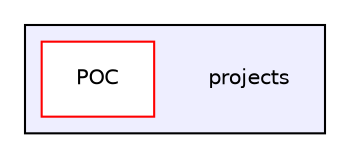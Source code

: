digraph "D:/work/projects" {
  compound=true
  node [ fontsize="10", fontname="Helvetica"];
  edge [ labelfontsize="10", labelfontname="Helvetica"];
  subgraph clusterdir_0e3af2480ecb9f7320524d7f8255ab64 {
    graph [ bgcolor="#eeeeff", pencolor="black", label="" URL="dir_0e3af2480ecb9f7320524d7f8255ab64.html"];
    dir_0e3af2480ecb9f7320524d7f8255ab64 [shape=plaintext label="projects"];
    dir_e281c14d25e3595bb0175db229e52937 [shape=box label="POC" color="red" fillcolor="white" style="filled" URL="dir_e281c14d25e3595bb0175db229e52937.html"];
  }
}
